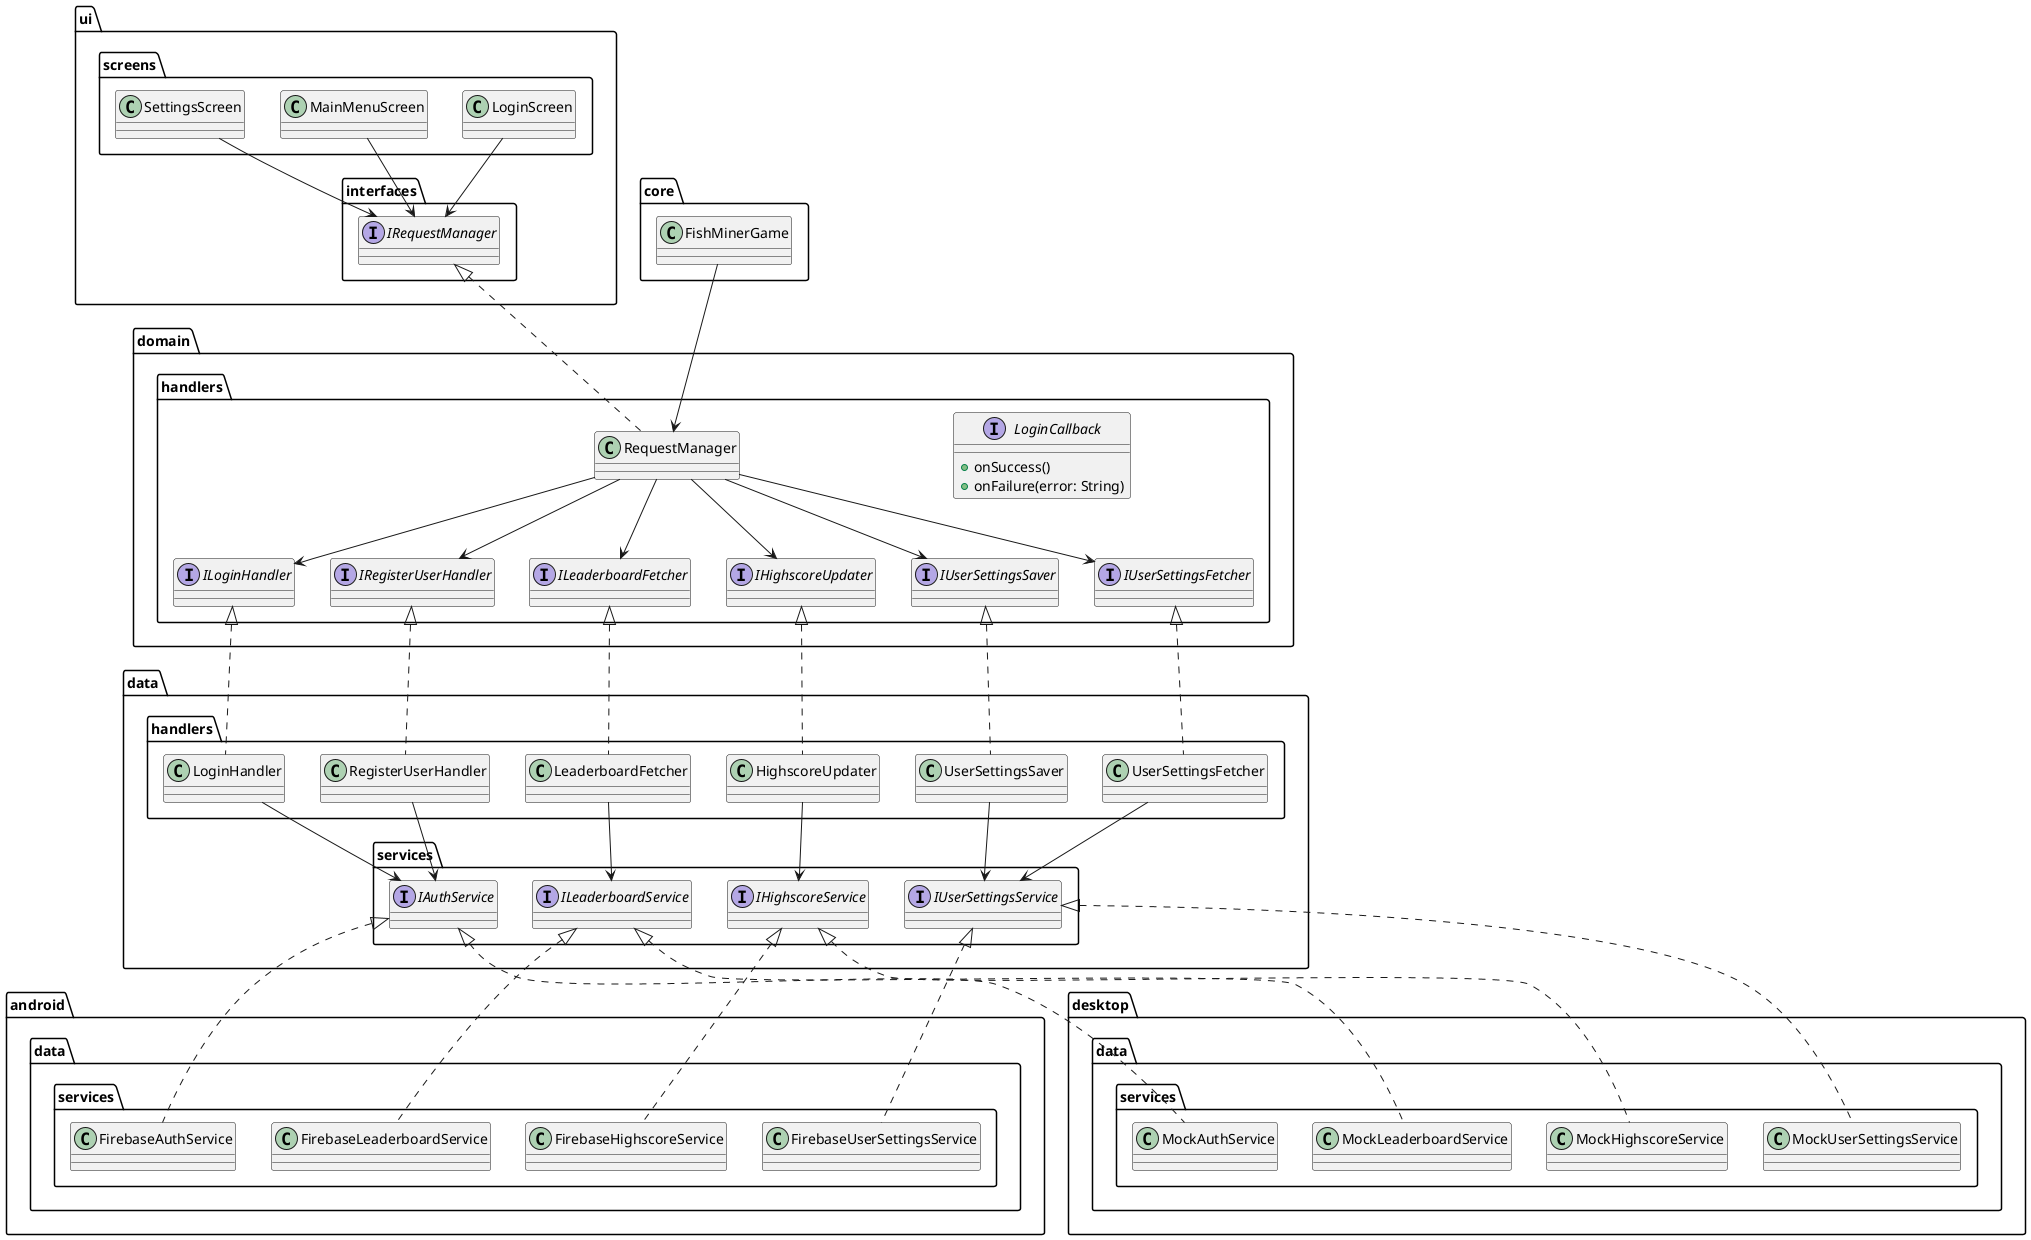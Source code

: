 @startuml FullClassDiagramWithRequestManager

' UI Layer
package "ui.screens" {
    class LoginScreen
    class MainMenuScreen
    class SettingsScreen
}

package "ui.interfaces" {
    interface IRequestManager
}

' Domain Layer
package "domain.handlers" {
    interface ILoginHandler
    interface IRegisterUserHandler
    interface ILeaderboardFetcher
    interface IHighscoreUpdater
    interface IUserSettingsSaver
    interface IUserSettingsFetcher

    interface LoginCallback {
        +onSuccess()
        +onFailure(error: String)
    }

    class RequestManager
}

' Data Layer
package "data.handlers" {
    class LoginHandler
    class RegisterUserHandler
    class LeaderboardFetcher
    class HighscoreUpdater
    class UserSettingsSaver
    class UserSettingsFetcher
}

' Data Source Layer (Interfaces)
package "data.services" {
    interface IAuthService
    interface ILeaderboardService
    interface IHighscoreService
    interface IUserSettingsService
}

' Android Platform-Specific Services
package "android.data.services" {
    class FirebaseAuthService
    class FirebaseLeaderboardService
    class FirebaseHighscoreService
    class FirebaseUserSettingsService
}

' Desktop Platform-Specific Services
package "desktop.data.services" {
    class MockAuthService
    class MockLeaderboardService
    class MockHighscoreService
    class MockUserSettingsService
}

' Game Entry Point
package "core" {
    class FishMinerGame
}

' UI -> Domain (via IRequestManager)
LoginScreen --> IRequestManager
MainMenuScreen --> IRequestManager
SettingsScreen --> IRequestManager

' IRequestManager implemented by RequestManager
IRequestManager <|.. RequestManager

' RequestManager uses all domain handlers
RequestManager --> ILoginHandler
RequestManager --> IRegisterUserHandler
RequestManager --> ILeaderboardFetcher
RequestManager --> IHighscoreUpdater
RequestManager --> IUserSettingsSaver
RequestManager --> IUserSettingsFetcher

' Domain to Data
ILoginHandler <|.. LoginHandler
IRegisterUserHandler <|.. RegisterUserHandler
ILeaderboardFetcher <|.. LeaderboardFetcher
IHighscoreUpdater <|.. HighscoreUpdater
IUserSettingsSaver <|.. UserSettingsSaver
IUserSettingsFetcher <|.. UserSettingsFetcher

' Data to Service Interfaces
LoginHandler --> IAuthService
RegisterUserHandler --> IAuthService
LeaderboardFetcher --> ILeaderboardService
HighscoreUpdater --> IHighscoreService
UserSettingsSaver --> IUserSettingsService
UserSettingsFetcher --> IUserSettingsService

' Service Interfaces to Android Implementations
IAuthService <|.. FirebaseAuthService
ILeaderboardService <|.. FirebaseLeaderboardService
IHighscoreService <|.. FirebaseHighscoreService
IUserSettingsService <|.. FirebaseUserSettingsService

' Service Interfaces to Desktop Implementations
IAuthService <|.. MockAuthService
ILeaderboardService <|.. MockLeaderboardService
IHighscoreService <|.. MockHighscoreService
IUserSettingsService <|.. MockUserSettingsService

' Game entry uses RequestManager (only)
FishMinerGame --> RequestManager

@enduml
